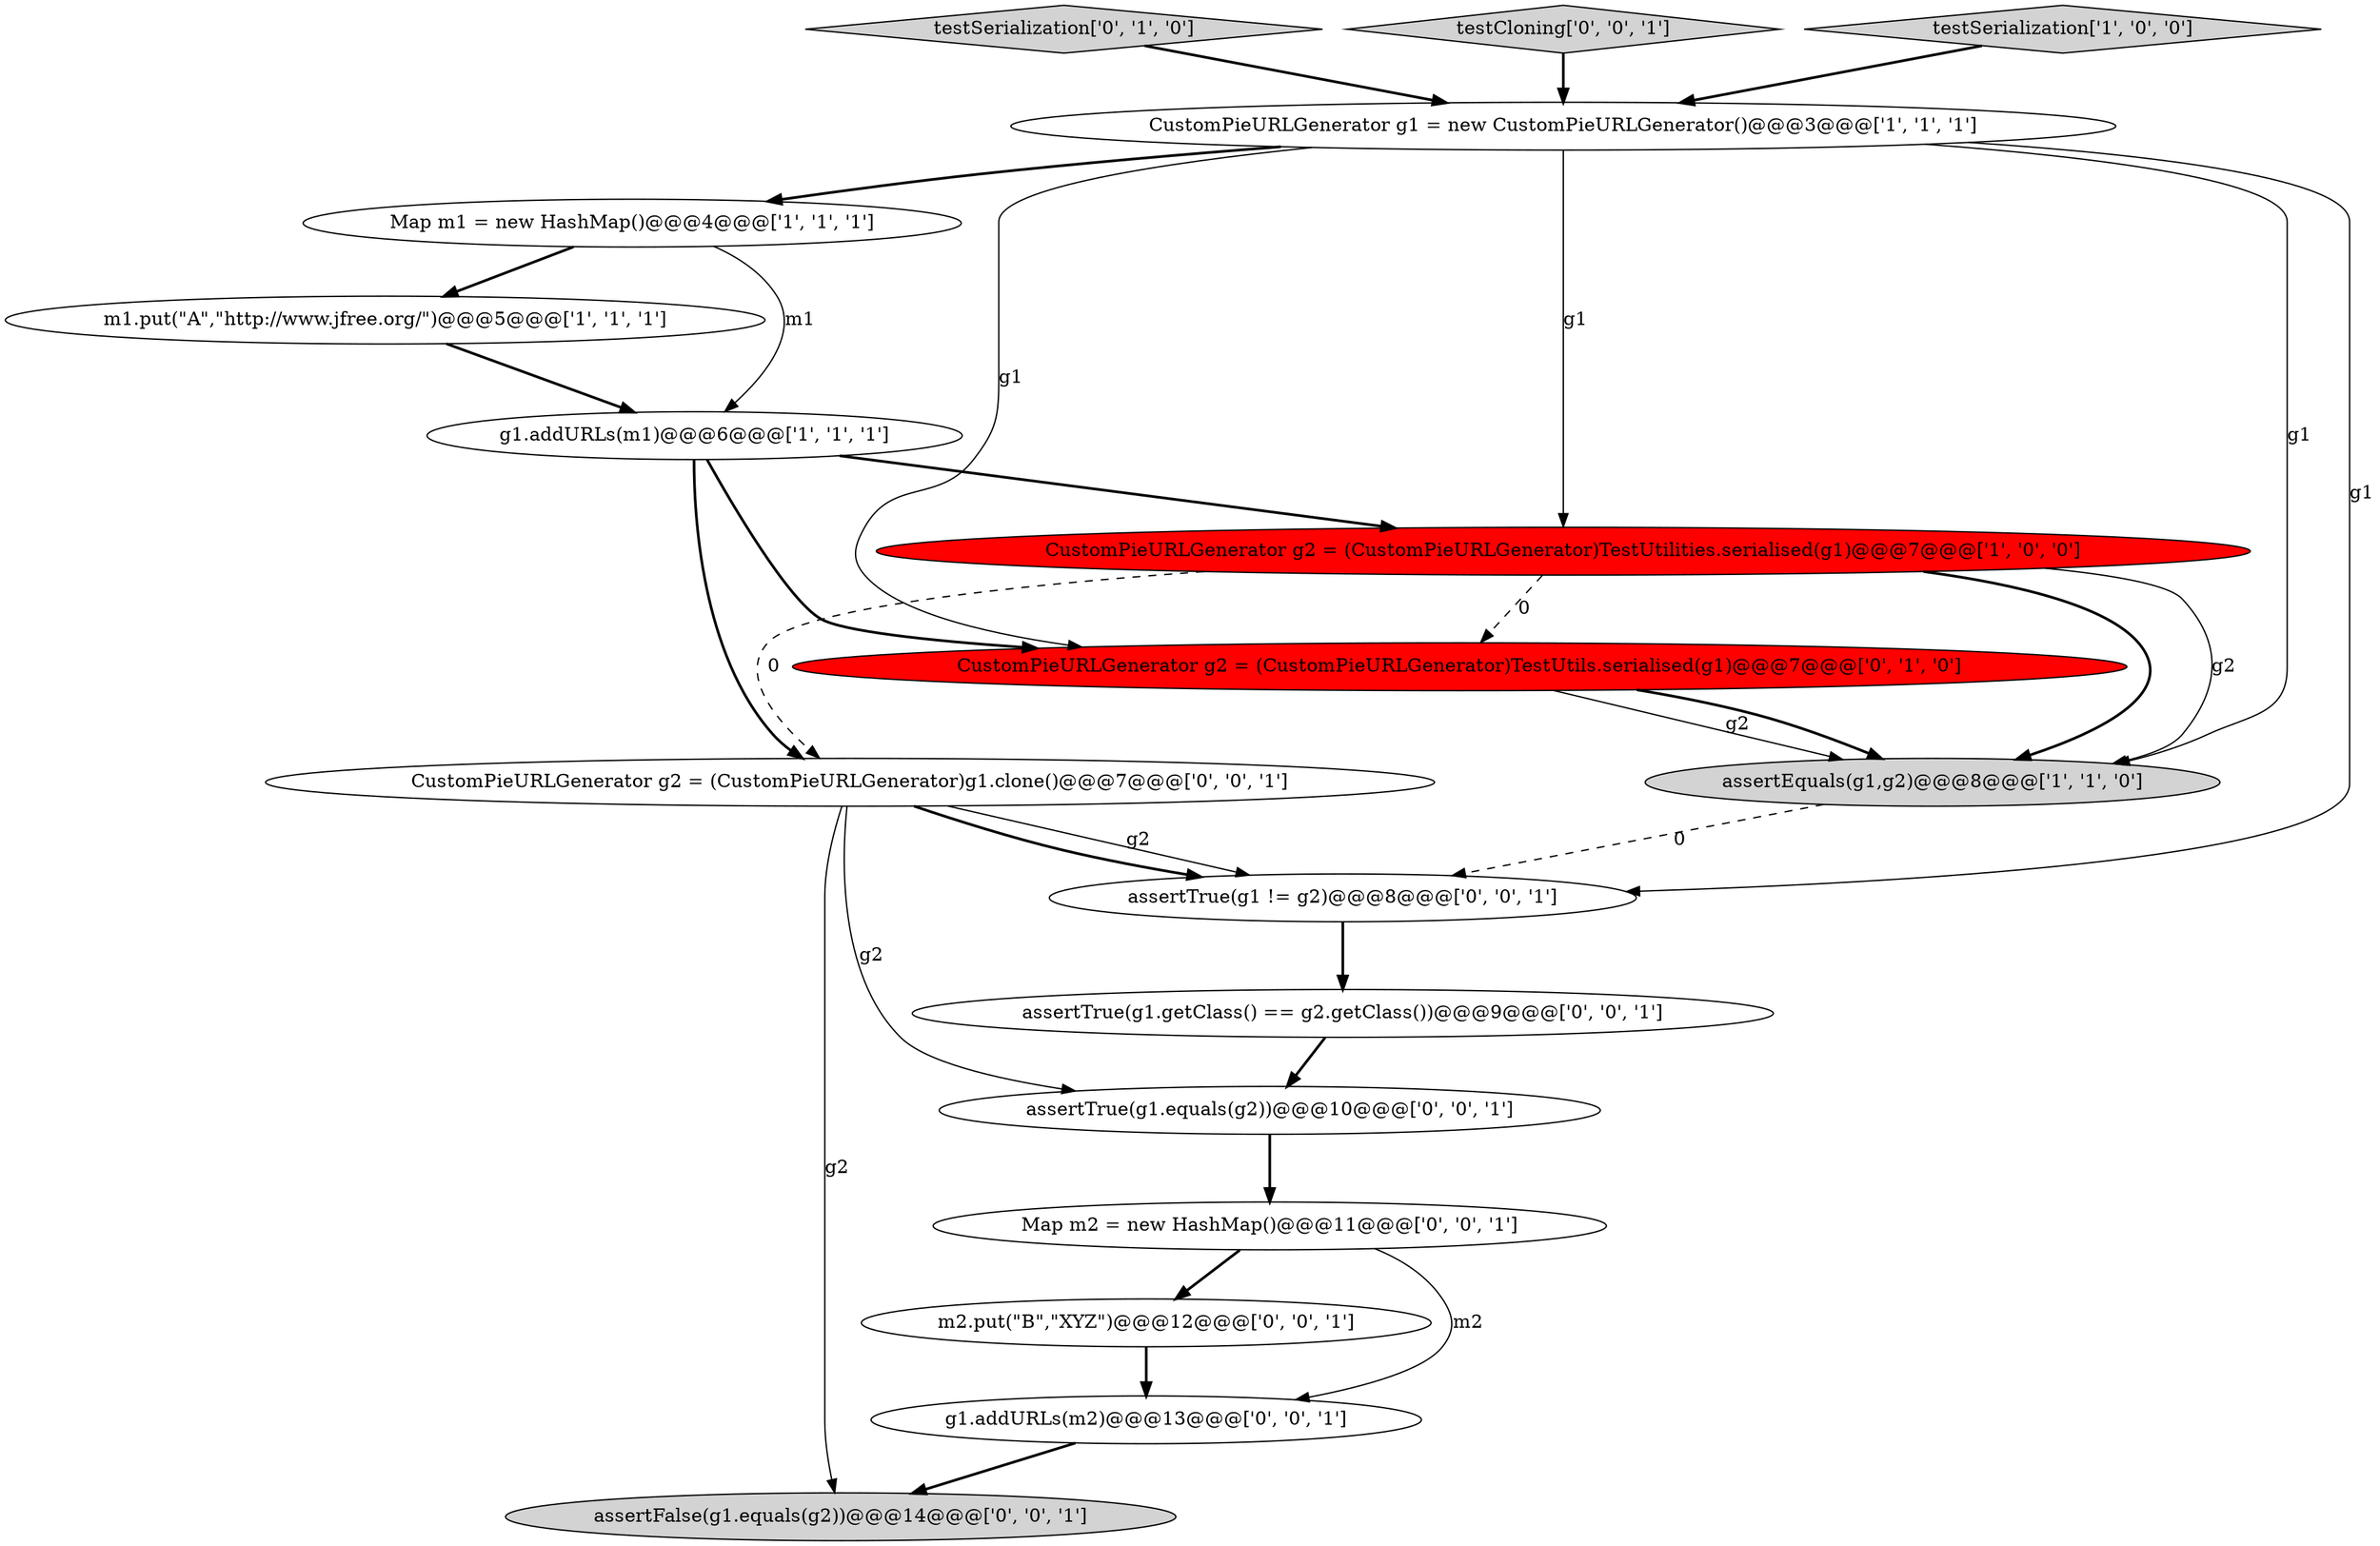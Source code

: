 digraph {
0 [style = filled, label = "g1.addURLs(m1)@@@6@@@['1', '1', '1']", fillcolor = white, shape = ellipse image = "AAA0AAABBB1BBB"];
13 [style = filled, label = "assertTrue(g1.getClass() == g2.getClass())@@@9@@@['0', '0', '1']", fillcolor = white, shape = ellipse image = "AAA0AAABBB3BBB"];
5 [style = filled, label = "CustomPieURLGenerator g1 = new CustomPieURLGenerator()@@@3@@@['1', '1', '1']", fillcolor = white, shape = ellipse image = "AAA0AAABBB1BBB"];
11 [style = filled, label = "assertTrue(g1.equals(g2))@@@10@@@['0', '0', '1']", fillcolor = white, shape = ellipse image = "AAA0AAABBB3BBB"];
7 [style = filled, label = "CustomPieURLGenerator g2 = (CustomPieURLGenerator)TestUtils.serialised(g1)@@@7@@@['0', '1', '0']", fillcolor = red, shape = ellipse image = "AAA1AAABBB2BBB"];
12 [style = filled, label = "assertTrue(g1 != g2)@@@8@@@['0', '0', '1']", fillcolor = white, shape = ellipse image = "AAA0AAABBB3BBB"];
2 [style = filled, label = "CustomPieURLGenerator g2 = (CustomPieURLGenerator)TestUtilities.serialised(g1)@@@7@@@['1', '0', '0']", fillcolor = red, shape = ellipse image = "AAA1AAABBB1BBB"];
1 [style = filled, label = "Map m1 = new HashMap()@@@4@@@['1', '1', '1']", fillcolor = white, shape = ellipse image = "AAA0AAABBB1BBB"];
4 [style = filled, label = "assertEquals(g1,g2)@@@8@@@['1', '1', '0']", fillcolor = lightgray, shape = ellipse image = "AAA0AAABBB1BBB"];
8 [style = filled, label = "testSerialization['0', '1', '0']", fillcolor = lightgray, shape = diamond image = "AAA0AAABBB2BBB"];
10 [style = filled, label = "testCloning['0', '0', '1']", fillcolor = lightgray, shape = diamond image = "AAA0AAABBB3BBB"];
15 [style = filled, label = "assertFalse(g1.equals(g2))@@@14@@@['0', '0', '1']", fillcolor = lightgray, shape = ellipse image = "AAA0AAABBB3BBB"];
17 [style = filled, label = "Map m2 = new HashMap()@@@11@@@['0', '0', '1']", fillcolor = white, shape = ellipse image = "AAA0AAABBB3BBB"];
9 [style = filled, label = "CustomPieURLGenerator g2 = (CustomPieURLGenerator)g1.clone()@@@7@@@['0', '0', '1']", fillcolor = white, shape = ellipse image = "AAA0AAABBB3BBB"];
14 [style = filled, label = "g1.addURLs(m2)@@@13@@@['0', '0', '1']", fillcolor = white, shape = ellipse image = "AAA0AAABBB3BBB"];
6 [style = filled, label = "testSerialization['1', '0', '0']", fillcolor = lightgray, shape = diamond image = "AAA0AAABBB1BBB"];
3 [style = filled, label = "m1.put(\"A\",\"http://www.jfree.org/\")@@@5@@@['1', '1', '1']", fillcolor = white, shape = ellipse image = "AAA0AAABBB1BBB"];
16 [style = filled, label = "m2.put(\"B\",\"XYZ\")@@@12@@@['0', '0', '1']", fillcolor = white, shape = ellipse image = "AAA0AAABBB3BBB"];
0->9 [style = bold, label=""];
5->4 [style = solid, label="g1"];
7->4 [style = solid, label="g2"];
17->14 [style = solid, label="m2"];
9->11 [style = solid, label="g2"];
0->2 [style = bold, label=""];
1->3 [style = bold, label=""];
2->4 [style = solid, label="g2"];
5->2 [style = solid, label="g1"];
7->4 [style = bold, label=""];
5->12 [style = solid, label="g1"];
2->7 [style = dashed, label="0"];
2->4 [style = bold, label=""];
13->11 [style = bold, label=""];
9->15 [style = solid, label="g2"];
3->0 [style = bold, label=""];
4->12 [style = dashed, label="0"];
0->7 [style = bold, label=""];
12->13 [style = bold, label=""];
5->1 [style = bold, label=""];
6->5 [style = bold, label=""];
9->12 [style = solid, label="g2"];
10->5 [style = bold, label=""];
8->5 [style = bold, label=""];
2->9 [style = dashed, label="0"];
5->7 [style = solid, label="g1"];
11->17 [style = bold, label=""];
16->14 [style = bold, label=""];
1->0 [style = solid, label="m1"];
14->15 [style = bold, label=""];
9->12 [style = bold, label=""];
17->16 [style = bold, label=""];
}
